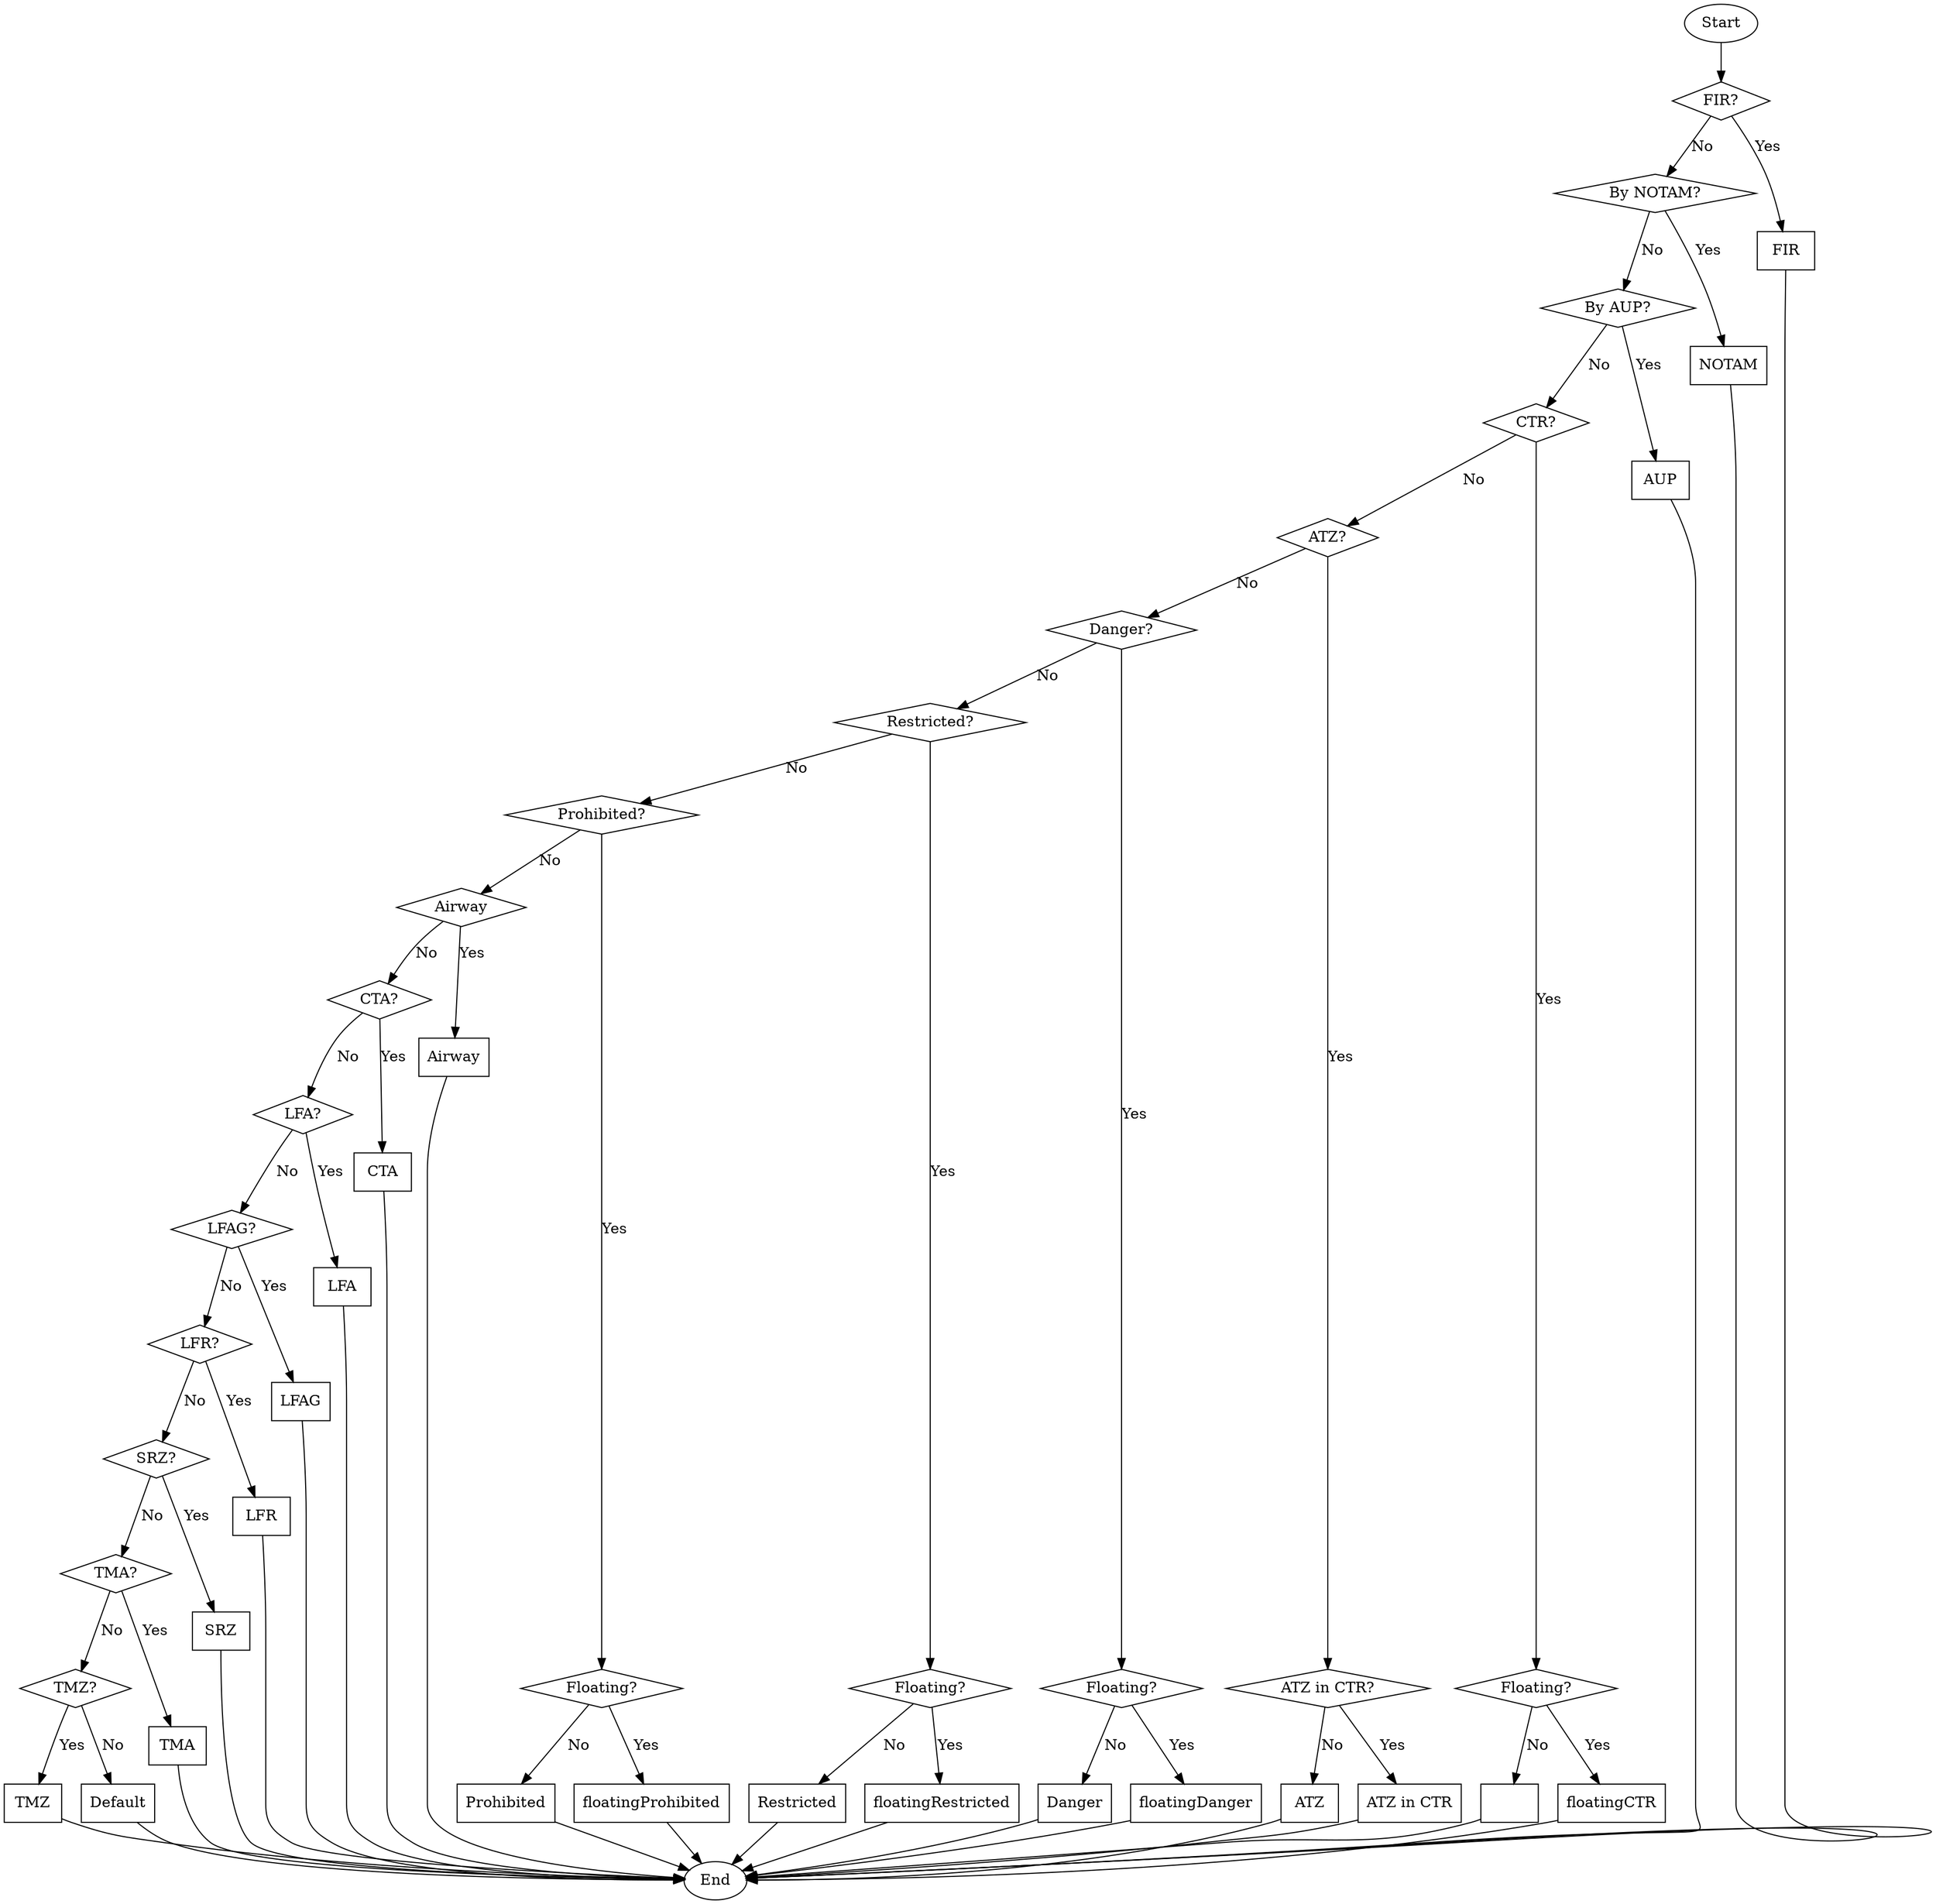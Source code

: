 /*
 * To compile this dot-file, you need the 'dot' tool which is part of Graphviz,
 * available from http://www.graphviz.org/
 * 
 * Compile with:
 *
 *   dot airspace_coloring.dot -Tpng -o airspace_coloring.png
 */
digraph AirSpaces {

  node [label="Start"] start;
  node [label="End"] end;

  node [shape=diamond label="By NOTAM?"] isByNOTAM;
  node [shape=diamond label="By AUP?"] isByAUP;
  node [shape=diamond label="FIR?"] isFIR;
  node [shape=diamond label="CTR?"] isCTR;
  node [shape=diamond label="ATZ?"] isATZ;
  node [shape=diamond label="CTA?"] isCTA;
  node [shape=diamond label="LFA?"] isLFA;
  node [shape=diamond label="LFAG?"] isLFAG;
  node [shape=diamond label="LFR?"] isLFR;
  node [shape=diamond label="TMA?"] isTMA;
  node [shape=diamond label="TMZ?"] isTMZ;
  node [shape=diamond label="SRZ?"] isSRZ;
  node [shape=diamond label="Airway"] isAirway;
  node [shape=diamond label="Danger?"] isDanger;
  node [shape=diamond label="Restricted?"] isRestricted;
  node [shape=diamond label="Prohibited?"] isProhibited;
  node [shape=diamond label="ATZ in CTR?"] isATZ_in_CTR;
  node [shape=diamond label="Floating?"] isFloatingCTR;
  node [shape=diamond label="Floating?"] isFloatingDanger;
  node [shape=diamond label="Floating?"] isFloatingRestricted;
  node [shape=diamond label="Floating?"] isFloatingProhibited;

  node [shape=oval label="Start"] start;
  node [shape=oval label="End"] end;
  node [shape=box label="FIR"] FIR;
  node [shape=box image="icons/notam.png" label="NOTAM"] NOTAM;
  node [shape=box label="AUP"] AUP;
  //node [shape=box label="CTR"] CTR;
  node [shape=box image="icons/ctr.png" label=""] CTR;
  node [shape=box image="" label="ATZ"] ATZ;
  node [shape=box image="" label="CTA"] CTA;
  node [shape=box image="" label="LFA"] LFA;
  node [shape=box image="" label="LFAG"] LFAG;
  node [shape=box image="" label="LFR"] LFR;
  node [shape=box image="" label="TMA"] TMA;
  node [shape=box image="" label="SRZ"] SRZ;
  node [shape=box image="" label="TMZ"] TMZ;
  node [shape=box image="" label="Airway"] Airway;
  node [shape=box image="" label="Danger"] Danger;
  node [shape=box image="" label="Restricted"] Restricted;
  node [shape=box image="" label="Prohibited"] Prohibited;
  node [shape=box image="" label="Default"] Default;
  node [shape=box image="" label="floatingCTR"] floatingCTR;
  node [shape=box image="" label="ATZ in CTR"] ATZ_in_CTR;
  node [shape=box image="" label="floatingDanger"] floatingDanger;
  node [shape=box image="" label="floatingRestricted"] floatingRestricted;
  node [shape=box image="" label="floatingProhibited"] floatingProhibited;

  start -> isFIR;
  isFIR -> isByNOTAM [ label = "No" ];
  isFIR -> FIR [ label = "Yes" ];
  FIR -> end;

  isByNOTAM -> NOTAM [ label = "Yes" ];
  isByNOTAM -> isByAUP [ label = "No" ];
  NOTAM -> end;

  isByAUP -> AUP [ label = "Yes" ];
  isByAUP -> isCTR [ label = "No" ];
  AUP -> end;

  isCTR -> isFloatingCTR [ label = "Yes" ];
  isCTR -> isATZ [ label = "No" ];
  isFloatingCTR -> floatingCTR [ label = "Yes" ];
  isFloatingCTR -> CTR [ label = "No" ];
  floatingCTR -> end;
  CTR -> end;

  isATZ -> isATZ_in_CTR [ label = "Yes" ];
  isATZ -> isDanger [ label = "No" ];
  isATZ_in_CTR -> ATZ_in_CTR [ label = "Yes" ];
  isATZ_in_CTR -> ATZ [ label = "No" ];
  ATZ_in_CTR -> end;
  ATZ -> end;

  isDanger -> isFloatingDanger [ label= "Yes" ];
  isDanger -> isRestricted [ label = "No" ];
  isFloatingDanger -> floatingDanger [ label = "Yes" ];
  isFloatingDanger -> Danger [ label = "No" ];
  floatingDanger -> end;
  Danger -> end;

  isRestricted -> isFloatingRestricted [ label="Yes" ];
  isRestricted -> isProhibited [ label = "No" ];
  isFloatingRestricted -> floatingRestricted [ label = "Yes" ];
  isFloatingRestricted -> Restricted [ label = "No" ];
  floatingRestricted -> end;
  Restricted -> end;

  isProhibited -> isFloatingProhibited [ label="Yes" ];
  isProhibited -> isAirway [ label="No" ];
  isFloatingProhibited -> floatingProhibited [ label = "Yes" ];
  isFloatingProhibited -> Prohibited [ label = "No" ];
  floatingProhibited -> end;
  Prohibited -> end;

  isAirway -> Airway [ label = "Yes" ];
  isAirway -> isCTA [ label = "No" ];
  Airway -> end;

  isCTA -> CTA [ label = "Yes" ];
  isCTA -> isLFA [ label = "No" ];
  CTA -> end;

  isLFA -> LFA [ label = "Yes" ];
  isLFA -> isLFAG [ label = "No" ];
  LFA -> end;

  isLFAG -> LFAG [ label = "Yes" ];
  isLFAG -> isLFR [ label = "No" ];
  LFAG -> end;

  isLFR -> LFR [ label = "Yes" ];
  isLFR -> isSRZ [ label = "No" ];
  LFR -> end;

  isSRZ -> SRZ [ label = "Yes" ];
  isSRZ -> isTMA [ label = "No" ];
  SRZ -> end;

  isTMA -> TMA [ label = "Yes" ];
  isTMA -> isTMZ [ label = "No" ];
  TMA -> end;

  isTMZ -> TMZ [ label = "Yes" ];
  isTMZ -> Default [ label = "No" ];
  TMZ -> end;

  Default -> end;


}
